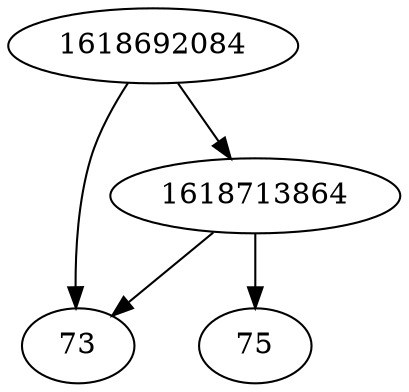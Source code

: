 strict digraph  {
1618713864;
73;
75;
1618692084;
1618713864 -> 73;
1618713864 -> 75;
1618692084 -> 73;
1618692084 -> 1618713864;
}
